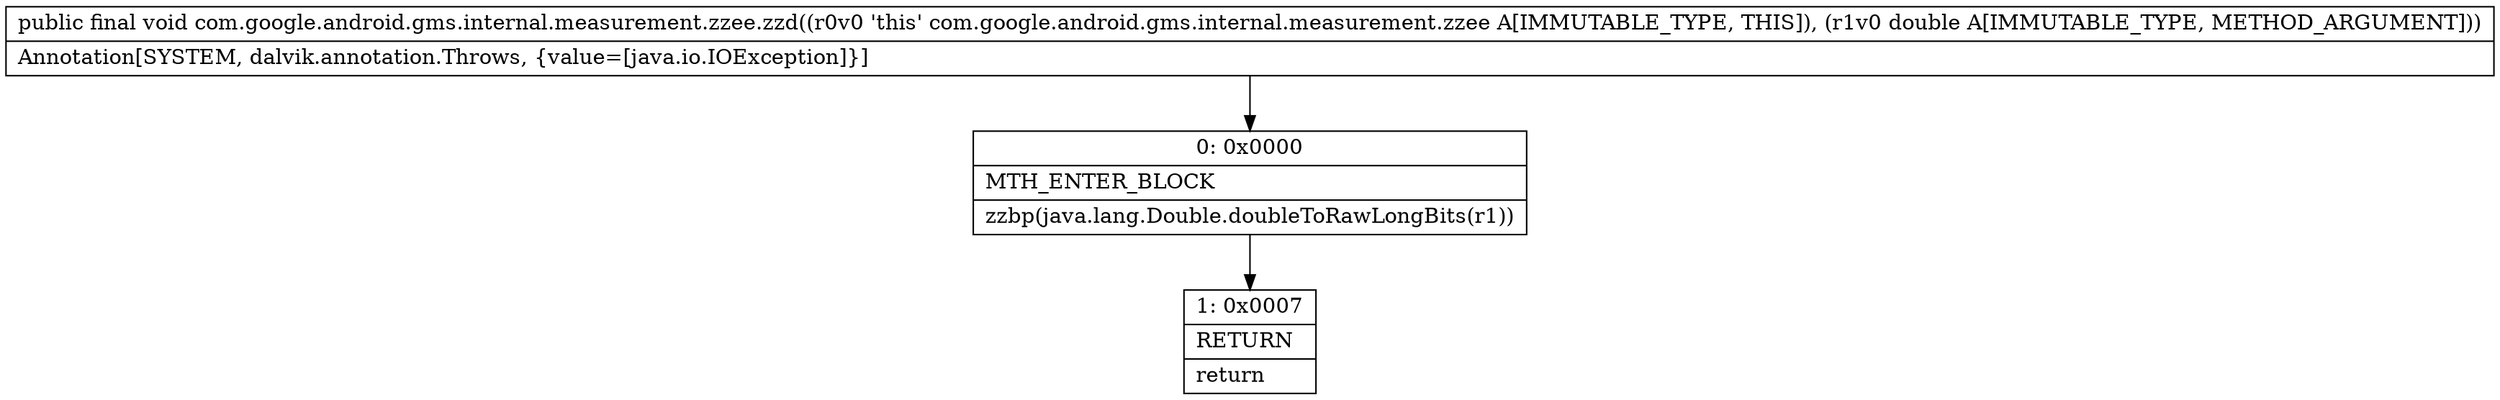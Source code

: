 digraph "CFG forcom.google.android.gms.internal.measurement.zzee.zzd(D)V" {
Node_0 [shape=record,label="{0\:\ 0x0000|MTH_ENTER_BLOCK\l|zzbp(java.lang.Double.doubleToRawLongBits(r1))\l}"];
Node_1 [shape=record,label="{1\:\ 0x0007|RETURN\l|return\l}"];
MethodNode[shape=record,label="{public final void com.google.android.gms.internal.measurement.zzee.zzd((r0v0 'this' com.google.android.gms.internal.measurement.zzee A[IMMUTABLE_TYPE, THIS]), (r1v0 double A[IMMUTABLE_TYPE, METHOD_ARGUMENT]))  | Annotation[SYSTEM, dalvik.annotation.Throws, \{value=[java.io.IOException]\}]\l}"];
MethodNode -> Node_0;
Node_0 -> Node_1;
}

